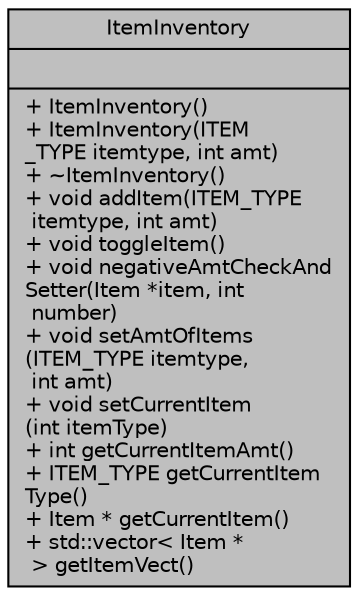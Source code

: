 digraph "ItemInventory"
{
 // LATEX_PDF_SIZE
  edge [fontname="Helvetica",fontsize="10",labelfontname="Helvetica",labelfontsize="10"];
  node [fontname="Helvetica",fontsize="10",shape=record];
  Node1 [label="{ItemInventory\n||+  ItemInventory()\l+  ItemInventory(ITEM\l_TYPE itemtype, int amt)\l+  ~ItemInventory()\l+ void addItem(ITEM_TYPE\l itemtype, int amt)\l+ void toggleItem()\l+ void negativeAmtCheckAnd\lSetter(Item *item, int\l number)\l+ void setAmtOfItems\l(ITEM_TYPE itemtype,\l int amt)\l+ void setCurrentItem\l(int itemType)\l+ int getCurrentItemAmt()\l+ ITEM_TYPE getCurrentItem\lType()\l+ Item * getCurrentItem()\l+ std::vector\< Item *\l \> getItemVect()\l}",height=0.2,width=0.4,color="black", fillcolor="grey75", style="filled", fontcolor="black",tooltip="Handles items in an Inventory."];
}
